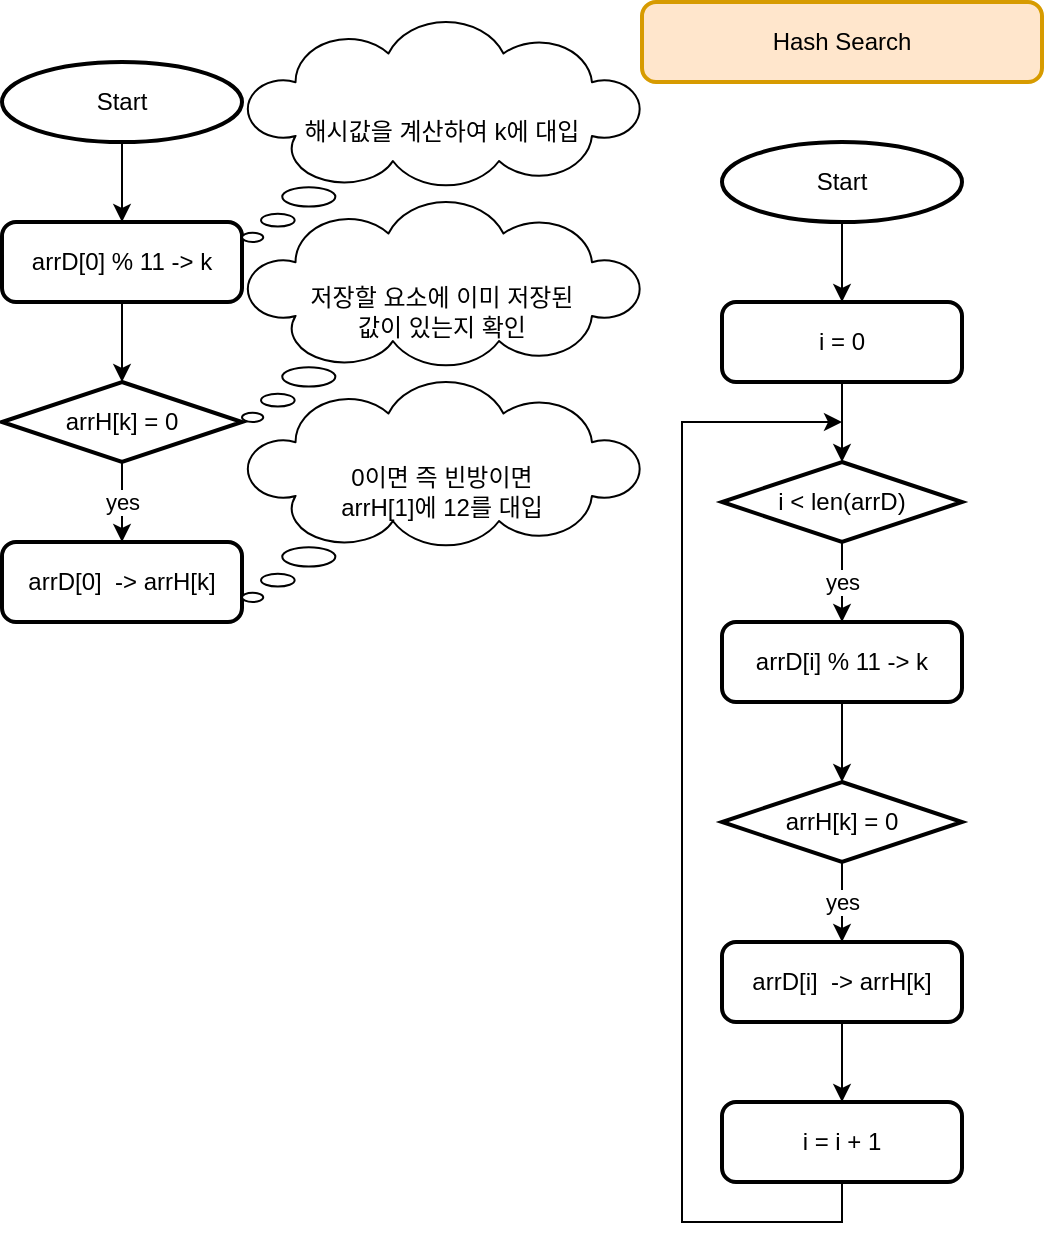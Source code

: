 <mxfile version="16.4.0" type="device"><diagram id="ki5lTVzahEHNXo4popDO" name="페이지-1"><mxGraphModel dx="1038" dy="649" grid="1" gridSize="10" guides="1" tooltips="1" connect="1" arrows="1" fold="1" page="1" pageScale="1" pageWidth="827" pageHeight="1169" math="0" shadow="0"><root><mxCell id="0"/><mxCell id="1" parent="0"/><mxCell id="dK7ZaiZlTbjbyXuq1q5K-1" value="Hash Search" style="rounded=1;whiteSpace=wrap;html=1;absoluteArcSize=1;arcSize=14;strokeWidth=2;fillColor=#ffe6cc;strokeColor=#d79b00;" vertex="1" parent="1"><mxGeometry x="360" y="10" width="200" height="40" as="geometry"/></mxCell><mxCell id="dK7ZaiZlTbjbyXuq1q5K-5" style="edgeStyle=orthogonalEdgeStyle;rounded=0;orthogonalLoop=1;jettySize=auto;html=1;entryX=0.5;entryY=0;entryDx=0;entryDy=0;" edge="1" parent="1" source="dK7ZaiZlTbjbyXuq1q5K-2" target="dK7ZaiZlTbjbyXuq1q5K-3"><mxGeometry relative="1" as="geometry"/></mxCell><mxCell id="dK7ZaiZlTbjbyXuq1q5K-2" value="Start" style="strokeWidth=2;html=1;shape=mxgraph.flowchart.start_2;whiteSpace=wrap;" vertex="1" parent="1"><mxGeometry x="40" y="40" width="120" height="40" as="geometry"/></mxCell><mxCell id="dK7ZaiZlTbjbyXuq1q5K-6" style="edgeStyle=orthogonalEdgeStyle;rounded=0;orthogonalLoop=1;jettySize=auto;html=1;entryX=0.5;entryY=0;entryDx=0;entryDy=0;entryPerimeter=0;" edge="1" parent="1" source="dK7ZaiZlTbjbyXuq1q5K-3" target="dK7ZaiZlTbjbyXuq1q5K-4"><mxGeometry relative="1" as="geometry"/></mxCell><mxCell id="dK7ZaiZlTbjbyXuq1q5K-3" value="arrD[0] % 11 -&amp;gt; k" style="rounded=1;whiteSpace=wrap;html=1;absoluteArcSize=1;arcSize=14;strokeWidth=2;" vertex="1" parent="1"><mxGeometry x="40" y="120" width="120" height="40" as="geometry"/></mxCell><mxCell id="dK7ZaiZlTbjbyXuq1q5K-8" value="yes" style="edgeStyle=orthogonalEdgeStyle;rounded=0;orthogonalLoop=1;jettySize=auto;html=1;entryX=0.5;entryY=0;entryDx=0;entryDy=0;" edge="1" parent="1" source="dK7ZaiZlTbjbyXuq1q5K-4" target="dK7ZaiZlTbjbyXuq1q5K-7"><mxGeometry relative="1" as="geometry"/></mxCell><mxCell id="dK7ZaiZlTbjbyXuq1q5K-4" value="arrH[k] = 0" style="strokeWidth=2;html=1;shape=mxgraph.flowchart.decision;whiteSpace=wrap;" vertex="1" parent="1"><mxGeometry x="40" y="200" width="120" height="40" as="geometry"/></mxCell><mxCell id="dK7ZaiZlTbjbyXuq1q5K-7" value="arrD[0]&amp;nbsp; -&amp;gt; arrH[k]" style="rounded=1;whiteSpace=wrap;html=1;absoluteArcSize=1;arcSize=14;strokeWidth=2;" vertex="1" parent="1"><mxGeometry x="40" y="280" width="120" height="40" as="geometry"/></mxCell><mxCell id="dK7ZaiZlTbjbyXuq1q5K-9" value="해시값을 계산하여 k에 대입&lt;br&gt;" style="whiteSpace=wrap;html=1;shape=mxgraph.basic.cloud_callout" vertex="1" parent="1"><mxGeometry x="160" y="20" width="200" height="110" as="geometry"/></mxCell><mxCell id="dK7ZaiZlTbjbyXuq1q5K-10" value="저장할 요소에 이미 저장된&lt;br&gt;값이 있는지 확인" style="whiteSpace=wrap;html=1;shape=mxgraph.basic.cloud_callout" vertex="1" parent="1"><mxGeometry x="160" y="110" width="200" height="110" as="geometry"/></mxCell><mxCell id="dK7ZaiZlTbjbyXuq1q5K-11" value="0이면 즉 빈방이면&lt;br&gt;arrH[1]에 12를 대입" style="whiteSpace=wrap;html=1;shape=mxgraph.basic.cloud_callout" vertex="1" parent="1"><mxGeometry x="160" y="200" width="200" height="110" as="geometry"/></mxCell><mxCell id="dK7ZaiZlTbjbyXuq1q5K-25" style="edgeStyle=orthogonalEdgeStyle;rounded=0;orthogonalLoop=1;jettySize=auto;html=1;entryX=0.5;entryY=0;entryDx=0;entryDy=0;" edge="1" parent="1" source="dK7ZaiZlTbjbyXuq1q5K-12" target="dK7ZaiZlTbjbyXuq1q5K-21"><mxGeometry relative="1" as="geometry"/></mxCell><mxCell id="dK7ZaiZlTbjbyXuq1q5K-12" value="Start" style="strokeWidth=2;html=1;shape=mxgraph.flowchart.start_2;whiteSpace=wrap;" vertex="1" parent="1"><mxGeometry x="400" y="80" width="120" height="40" as="geometry"/></mxCell><mxCell id="dK7ZaiZlTbjbyXuq1q5K-13" style="edgeStyle=orthogonalEdgeStyle;rounded=0;orthogonalLoop=1;jettySize=auto;html=1;entryX=0.5;entryY=0;entryDx=0;entryDy=0;entryPerimeter=0;" edge="1" parent="1" source="dK7ZaiZlTbjbyXuq1q5K-14" target="dK7ZaiZlTbjbyXuq1q5K-16"><mxGeometry relative="1" as="geometry"/></mxCell><mxCell id="dK7ZaiZlTbjbyXuq1q5K-14" value="arrD[i] % 11 -&amp;gt; k" style="rounded=1;whiteSpace=wrap;html=1;absoluteArcSize=1;arcSize=14;strokeWidth=2;" vertex="1" parent="1"><mxGeometry x="400" y="320" width="120" height="40" as="geometry"/></mxCell><mxCell id="dK7ZaiZlTbjbyXuq1q5K-15" value="yes" style="edgeStyle=orthogonalEdgeStyle;rounded=0;orthogonalLoop=1;jettySize=auto;html=1;entryX=0.5;entryY=0;entryDx=0;entryDy=0;" edge="1" parent="1" source="dK7ZaiZlTbjbyXuq1q5K-16" target="dK7ZaiZlTbjbyXuq1q5K-17"><mxGeometry relative="1" as="geometry"/></mxCell><mxCell id="dK7ZaiZlTbjbyXuq1q5K-16" value="arrH[k] = 0" style="strokeWidth=2;html=1;shape=mxgraph.flowchart.decision;whiteSpace=wrap;" vertex="1" parent="1"><mxGeometry x="400" y="400" width="120" height="40" as="geometry"/></mxCell><mxCell id="dK7ZaiZlTbjbyXuq1q5K-19" style="edgeStyle=orthogonalEdgeStyle;rounded=0;orthogonalLoop=1;jettySize=auto;html=1;entryX=0.5;entryY=0;entryDx=0;entryDy=0;" edge="1" parent="1" source="dK7ZaiZlTbjbyXuq1q5K-17" target="dK7ZaiZlTbjbyXuq1q5K-18"><mxGeometry relative="1" as="geometry"/></mxCell><mxCell id="dK7ZaiZlTbjbyXuq1q5K-17" value="arrD[i]&amp;nbsp; -&amp;gt; arrH[k]" style="rounded=1;whiteSpace=wrap;html=1;absoluteArcSize=1;arcSize=14;strokeWidth=2;" vertex="1" parent="1"><mxGeometry x="400" y="480" width="120" height="40" as="geometry"/></mxCell><mxCell id="dK7ZaiZlTbjbyXuq1q5K-24" style="edgeStyle=orthogonalEdgeStyle;rounded=0;orthogonalLoop=1;jettySize=auto;html=1;" edge="1" parent="1" source="dK7ZaiZlTbjbyXuq1q5K-18"><mxGeometry relative="1" as="geometry"><mxPoint x="460" y="220" as="targetPoint"/><Array as="points"><mxPoint x="460" y="620"/><mxPoint x="380" y="620"/><mxPoint x="380" y="220"/></Array></mxGeometry></mxCell><mxCell id="dK7ZaiZlTbjbyXuq1q5K-18" value="i = i + 1" style="rounded=1;whiteSpace=wrap;html=1;absoluteArcSize=1;arcSize=14;strokeWidth=2;" vertex="1" parent="1"><mxGeometry x="400" y="560" width="120" height="40" as="geometry"/></mxCell><mxCell id="dK7ZaiZlTbjbyXuq1q5K-23" value="yes" style="edgeStyle=orthogonalEdgeStyle;rounded=0;orthogonalLoop=1;jettySize=auto;html=1;entryX=0.5;entryY=0;entryDx=0;entryDy=0;" edge="1" parent="1" source="dK7ZaiZlTbjbyXuq1q5K-20" target="dK7ZaiZlTbjbyXuq1q5K-14"><mxGeometry relative="1" as="geometry"/></mxCell><mxCell id="dK7ZaiZlTbjbyXuq1q5K-20" value="i &amp;lt; len(arrD)" style="strokeWidth=2;html=1;shape=mxgraph.flowchart.decision;whiteSpace=wrap;" vertex="1" parent="1"><mxGeometry x="400" y="240" width="120" height="40" as="geometry"/></mxCell><mxCell id="dK7ZaiZlTbjbyXuq1q5K-22" style="edgeStyle=orthogonalEdgeStyle;rounded=0;orthogonalLoop=1;jettySize=auto;html=1;entryX=0.5;entryY=0;entryDx=0;entryDy=0;entryPerimeter=0;" edge="1" parent="1" source="dK7ZaiZlTbjbyXuq1q5K-21" target="dK7ZaiZlTbjbyXuq1q5K-20"><mxGeometry relative="1" as="geometry"/></mxCell><mxCell id="dK7ZaiZlTbjbyXuq1q5K-21" value="i = 0" style="rounded=1;whiteSpace=wrap;html=1;absoluteArcSize=1;arcSize=14;strokeWidth=2;" vertex="1" parent="1"><mxGeometry x="400" y="160" width="120" height="40" as="geometry"/></mxCell></root></mxGraphModel></diagram></mxfile>